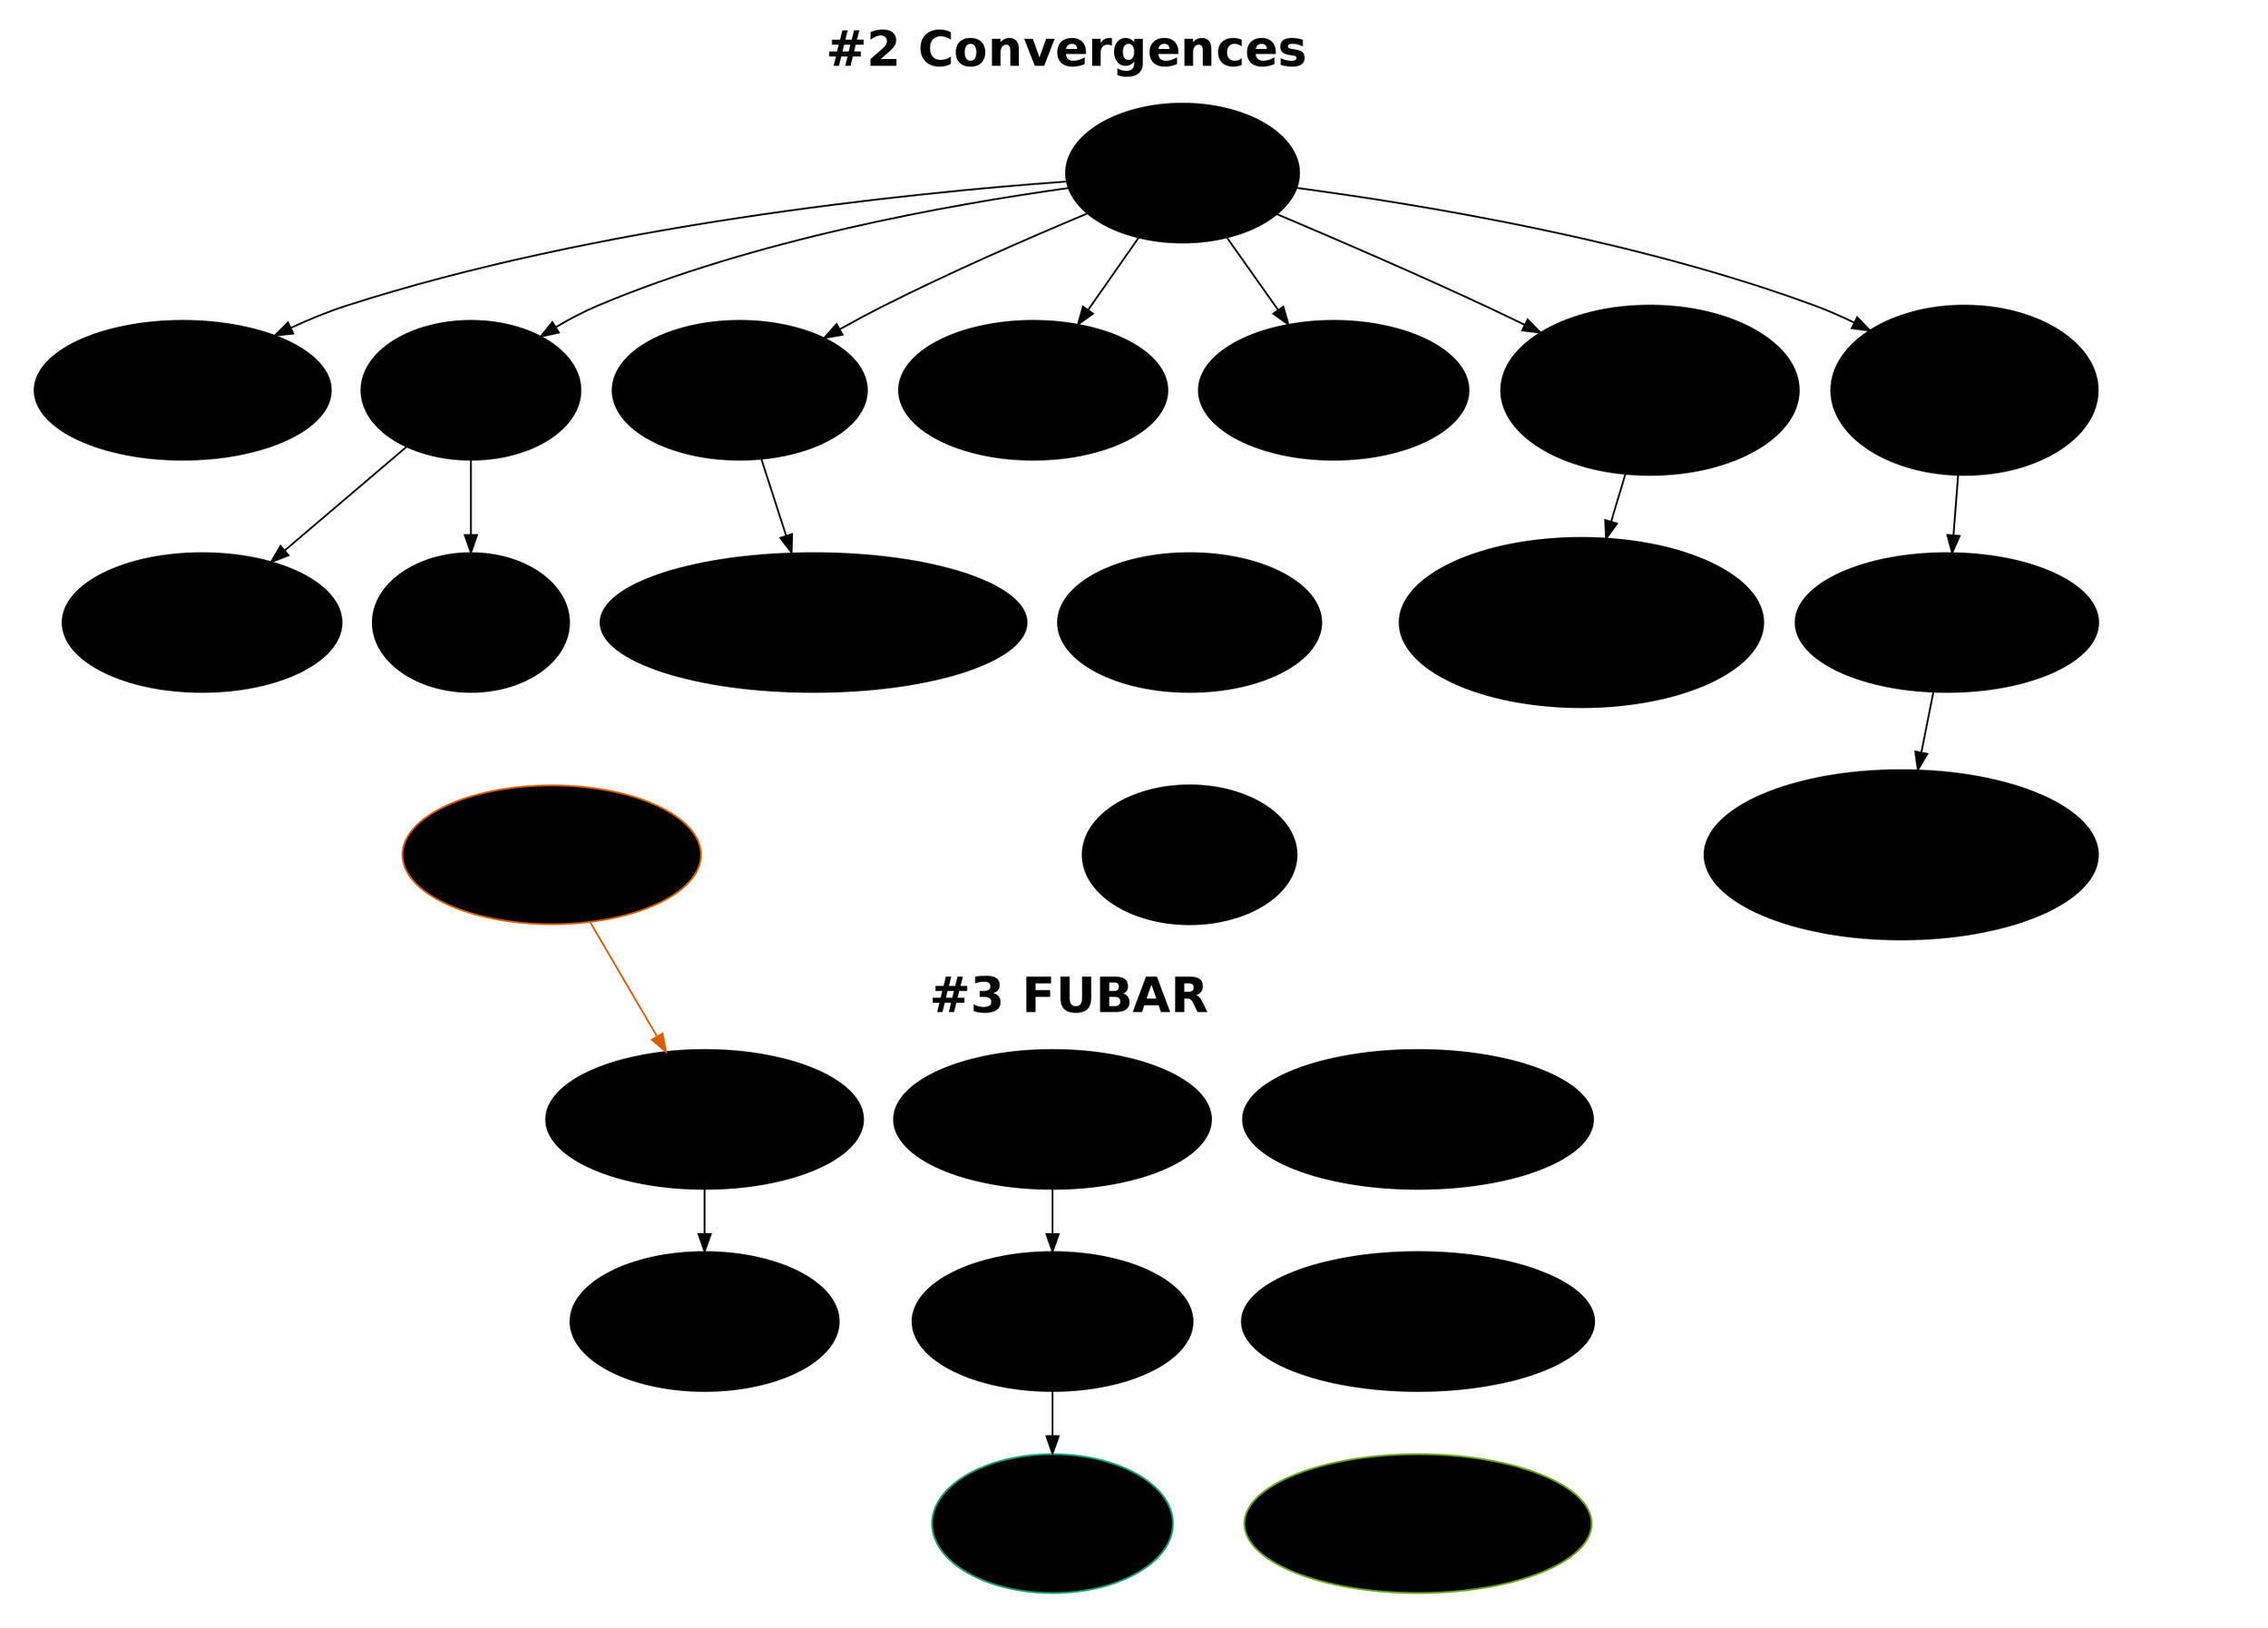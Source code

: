 digraph G {
    fontname = Helvetica;
    node [
        colorscheme = dark25,
        style = filled,
        fillcolor = lightgray,
        fontsize = 14,
        height = 1.1  # Make nodes higher
    ];
    edge [ colorscheme = dark25 ];
    # "If clusterrank=local, a subgraph whose name begins with cluster is given special treatment."
    subgraph cluster_partie_2 {
        peripheries = 0;  # => no border
        "Rébellion\ndes androïdes" -> "Meurtre du marshal";
        "Rébellion\ndes androïdes" -> "Explosion du\nport spatial" -> "Chute de la station";
        "Rébellion\ndes androïdes" -> "Cory 3 contrôle\nle niveau 1" -> "Nouveau QRCode\nde terminal CommLink\n★";
        "Rébellion\ndes androïdes" -> "Sabotage du sas\ndu niveau 5";
        "Rébellion\ndes androïdes" -> "Mort de\nCandy Davies\n★";
        "Explosion du\nport spatial" -> "Impesanteur";
        "Rébellion\ndes androïdes" -> "Les ouvriers\nse barricadent\nau niveau 9\n★" -> "Ellen Frost\nlance un SOS\ndepuis le niveau 7\n★";
        "Sabotage du sas\ndu niveau 5" -> "Back to medbay\n★" -> "Mort de\nJada Jones\n★" [style=invis];
        "Rébellion\ndes androïdes" -> "Massacre au\nlabo Revolve\ndu niveau 3\n★" -> "Trolley dilemna\nau laboratoire\n★" -> "Destruction du labo\nde Revolve par\nDarcy Cotton\n★";
        "Déclenchement de\nla balise" [color=2];  # Park
        "Chute de la station" -> "Déclenchement de\nla balise" [style=invis];
        fontsize = 28;
        label = <<b>#2 Convergences</b>>;
    }
    subgraph cluster_partie_3 {
        peripheries = 0;  # => no border
        "Les PJs face\nà Léo·Léa\n★" [color=1];  # Torrensen
        "Mort de Daryl Hamon\n★" [color=5];      # Sullivan
        "Mort d'Isaac Cameron\n★" -> "Mort de Brett Bettany\n★" -> "Mort de Daryl Hamon\n★" [style=invis];
        "Annonce CommLink\nde Watters" -> "Possédés par des\nlarves cosmiques" -> "Les PJs face\nà Léo·Léa\n★";
        "La Sécurité\ndébarque\nau niveau 3 ou 5" -> "Récupération de\nla malette";
        fontsize = 28;
        label = <<b>#3 FUBAR</b>>;
    }
    "Déclenchement de\nla balise" -> "La Sécurité\ndébarque\nau niveau 3 ou 5" [color=2];
    // Force clusters based on (added) rank
    // Recipe from: https://stackoverflow.com/a/72102766/636849
    {"Rébellion\ndes androïdes"} -> {"Annonce CommLink\nde Watters"} [style=invis];
}
